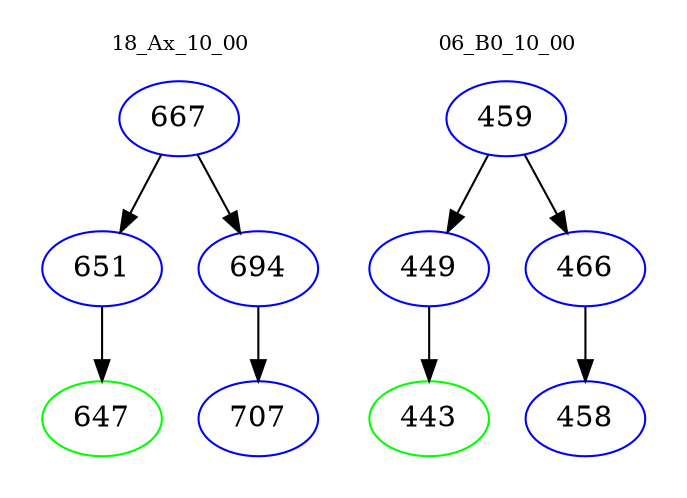 digraph{
subgraph cluster_0 {
color = white
label = "18_Ax_10_00";
fontsize=10;
T0_667 [label="667", color="blue"]
T0_667 -> T0_651 [color="black"]
T0_651 [label="651", color="blue"]
T0_651 -> T0_647 [color="black"]
T0_647 [label="647", color="green"]
T0_667 -> T0_694 [color="black"]
T0_694 [label="694", color="blue"]
T0_694 -> T0_707 [color="black"]
T0_707 [label="707", color="blue"]
}
subgraph cluster_1 {
color = white
label = "06_B0_10_00";
fontsize=10;
T1_459 [label="459", color="blue"]
T1_459 -> T1_449 [color="black"]
T1_449 [label="449", color="blue"]
T1_449 -> T1_443 [color="black"]
T1_443 [label="443", color="green"]
T1_459 -> T1_466 [color="black"]
T1_466 [label="466", color="blue"]
T1_466 -> T1_458 [color="black"]
T1_458 [label="458", color="blue"]
}
}
